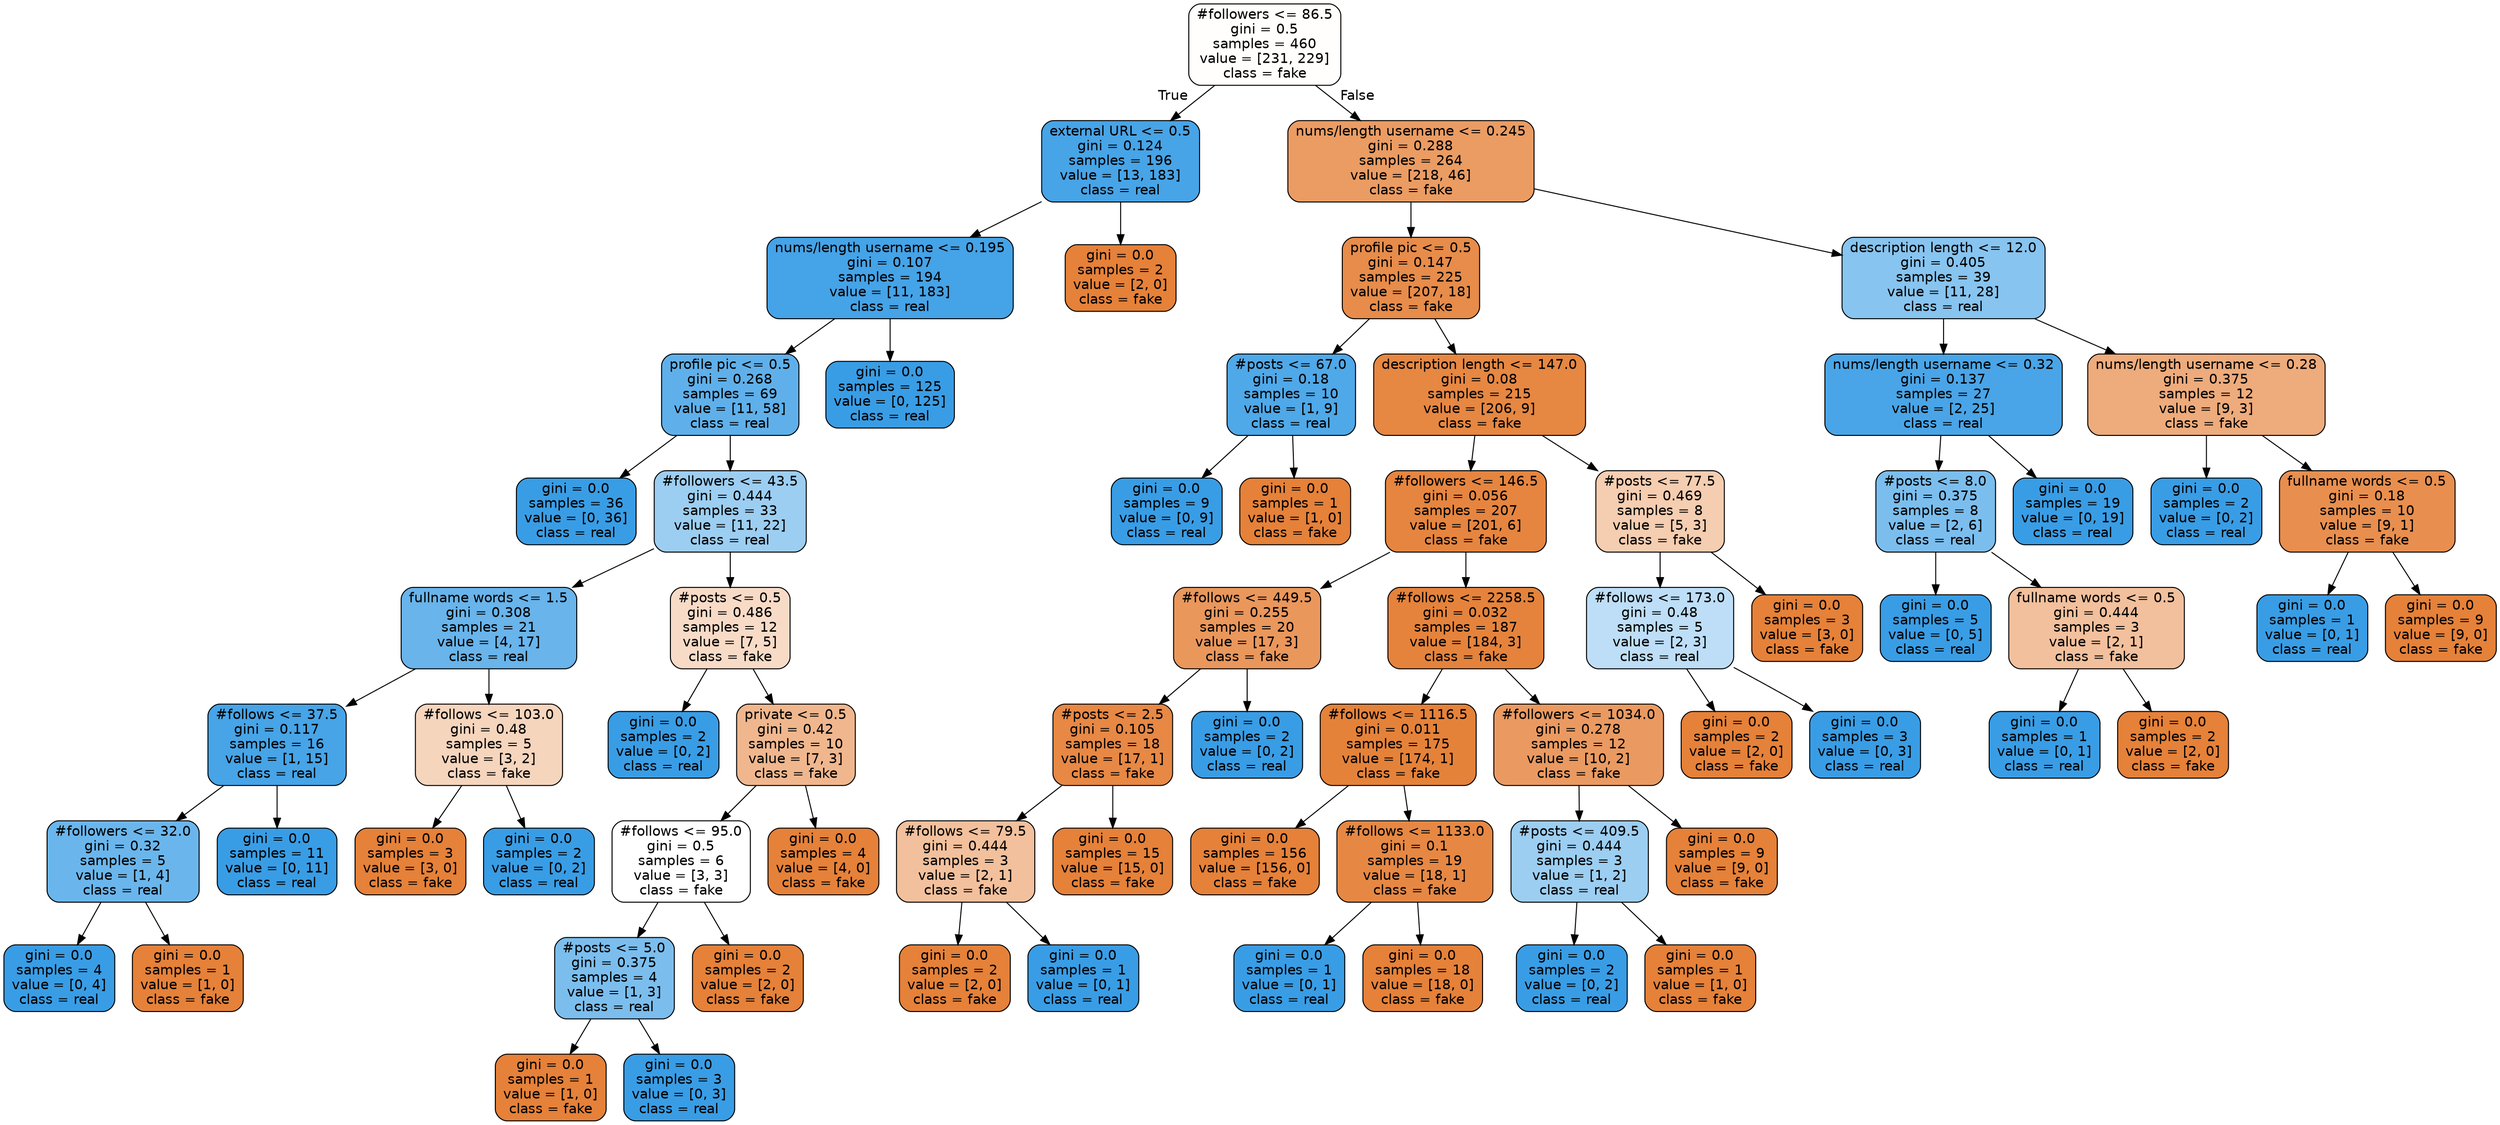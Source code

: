 digraph Tree {
node [shape=box, style="filled, rounded", color="black", fontname="helvetica"] ;
edge [fontname="helvetica"] ;
0 [label="#followers <= 86.5\ngini = 0.5\nsamples = 460\nvalue = [231, 229]\nclass = fake", fillcolor="#fffefd"] ;
1 [label="external URL <= 0.5\ngini = 0.124\nsamples = 196\nvalue = [13, 183]\nclass = real", fillcolor="#47a4e7"] ;
0 -> 1 [labeldistance=2.5, labelangle=45, headlabel="True"] ;
2 [label="nums/length username <= 0.195\ngini = 0.107\nsamples = 194\nvalue = [11, 183]\nclass = real", fillcolor="#45a3e7"] ;
1 -> 2 ;
3 [label="profile pic <= 0.5\ngini = 0.268\nsamples = 69\nvalue = [11, 58]\nclass = real", fillcolor="#5fb0ea"] ;
2 -> 3 ;
4 [label="gini = 0.0\nsamples = 36\nvalue = [0, 36]\nclass = real", fillcolor="#399de5"] ;
3 -> 4 ;
5 [label="#followers <= 43.5\ngini = 0.444\nsamples = 33\nvalue = [11, 22]\nclass = real", fillcolor="#9ccef2"] ;
3 -> 5 ;
6 [label="fullname words <= 1.5\ngini = 0.308\nsamples = 21\nvalue = [4, 17]\nclass = real", fillcolor="#68b4eb"] ;
5 -> 6 ;
7 [label="#follows <= 37.5\ngini = 0.117\nsamples = 16\nvalue = [1, 15]\nclass = real", fillcolor="#46a4e7"] ;
6 -> 7 ;
8 [label="#followers <= 32.0\ngini = 0.32\nsamples = 5\nvalue = [1, 4]\nclass = real", fillcolor="#6ab6ec"] ;
7 -> 8 ;
9 [label="gini = 0.0\nsamples = 4\nvalue = [0, 4]\nclass = real", fillcolor="#399de5"] ;
8 -> 9 ;
10 [label="gini = 0.0\nsamples = 1\nvalue = [1, 0]\nclass = fake", fillcolor="#e58139"] ;
8 -> 10 ;
11 [label="gini = 0.0\nsamples = 11\nvalue = [0, 11]\nclass = real", fillcolor="#399de5"] ;
7 -> 11 ;
12 [label="#follows <= 103.0\ngini = 0.48\nsamples = 5\nvalue = [3, 2]\nclass = fake", fillcolor="#f6d5bd"] ;
6 -> 12 ;
13 [label="gini = 0.0\nsamples = 3\nvalue = [3, 0]\nclass = fake", fillcolor="#e58139"] ;
12 -> 13 ;
14 [label="gini = 0.0\nsamples = 2\nvalue = [0, 2]\nclass = real", fillcolor="#399de5"] ;
12 -> 14 ;
15 [label="#posts <= 0.5\ngini = 0.486\nsamples = 12\nvalue = [7, 5]\nclass = fake", fillcolor="#f8dbc6"] ;
5 -> 15 ;
16 [label="gini = 0.0\nsamples = 2\nvalue = [0, 2]\nclass = real", fillcolor="#399de5"] ;
15 -> 16 ;
17 [label="private <= 0.5\ngini = 0.42\nsamples = 10\nvalue = [7, 3]\nclass = fake", fillcolor="#f0b78e"] ;
15 -> 17 ;
18 [label="#follows <= 95.0\ngini = 0.5\nsamples = 6\nvalue = [3, 3]\nclass = fake", fillcolor="#ffffff"] ;
17 -> 18 ;
19 [label="#posts <= 5.0\ngini = 0.375\nsamples = 4\nvalue = [1, 3]\nclass = real", fillcolor="#7bbeee"] ;
18 -> 19 ;
20 [label="gini = 0.0\nsamples = 1\nvalue = [1, 0]\nclass = fake", fillcolor="#e58139"] ;
19 -> 20 ;
21 [label="gini = 0.0\nsamples = 3\nvalue = [0, 3]\nclass = real", fillcolor="#399de5"] ;
19 -> 21 ;
22 [label="gini = 0.0\nsamples = 2\nvalue = [2, 0]\nclass = fake", fillcolor="#e58139"] ;
18 -> 22 ;
23 [label="gini = 0.0\nsamples = 4\nvalue = [4, 0]\nclass = fake", fillcolor="#e58139"] ;
17 -> 23 ;
24 [label="gini = 0.0\nsamples = 125\nvalue = [0, 125]\nclass = real", fillcolor="#399de5"] ;
2 -> 24 ;
25 [label="gini = 0.0\nsamples = 2\nvalue = [2, 0]\nclass = fake", fillcolor="#e58139"] ;
1 -> 25 ;
26 [label="nums/length username <= 0.245\ngini = 0.288\nsamples = 264\nvalue = [218, 46]\nclass = fake", fillcolor="#ea9c63"] ;
0 -> 26 [labeldistance=2.5, labelangle=-45, headlabel="False"] ;
27 [label="profile pic <= 0.5\ngini = 0.147\nsamples = 225\nvalue = [207, 18]\nclass = fake", fillcolor="#e78c4a"] ;
26 -> 27 ;
28 [label="#posts <= 67.0\ngini = 0.18\nsamples = 10\nvalue = [1, 9]\nclass = real", fillcolor="#4fa8e8"] ;
27 -> 28 ;
29 [label="gini = 0.0\nsamples = 9\nvalue = [0, 9]\nclass = real", fillcolor="#399de5"] ;
28 -> 29 ;
30 [label="gini = 0.0\nsamples = 1\nvalue = [1, 0]\nclass = fake", fillcolor="#e58139"] ;
28 -> 30 ;
31 [label="description length <= 147.0\ngini = 0.08\nsamples = 215\nvalue = [206, 9]\nclass = fake", fillcolor="#e68742"] ;
27 -> 31 ;
32 [label="#followers <= 146.5\ngini = 0.056\nsamples = 207\nvalue = [201, 6]\nclass = fake", fillcolor="#e6853f"] ;
31 -> 32 ;
33 [label="#follows <= 449.5\ngini = 0.255\nsamples = 20\nvalue = [17, 3]\nclass = fake", fillcolor="#ea975c"] ;
32 -> 33 ;
34 [label="#posts <= 2.5\ngini = 0.105\nsamples = 18\nvalue = [17, 1]\nclass = fake", fillcolor="#e78845"] ;
33 -> 34 ;
35 [label="#follows <= 79.5\ngini = 0.444\nsamples = 3\nvalue = [2, 1]\nclass = fake", fillcolor="#f2c09c"] ;
34 -> 35 ;
36 [label="gini = 0.0\nsamples = 2\nvalue = [2, 0]\nclass = fake", fillcolor="#e58139"] ;
35 -> 36 ;
37 [label="gini = 0.0\nsamples = 1\nvalue = [0, 1]\nclass = real", fillcolor="#399de5"] ;
35 -> 37 ;
38 [label="gini = 0.0\nsamples = 15\nvalue = [15, 0]\nclass = fake", fillcolor="#e58139"] ;
34 -> 38 ;
39 [label="gini = 0.0\nsamples = 2\nvalue = [0, 2]\nclass = real", fillcolor="#399de5"] ;
33 -> 39 ;
40 [label="#follows <= 2258.5\ngini = 0.032\nsamples = 187\nvalue = [184, 3]\nclass = fake", fillcolor="#e5833c"] ;
32 -> 40 ;
41 [label="#follows <= 1116.5\ngini = 0.011\nsamples = 175\nvalue = [174, 1]\nclass = fake", fillcolor="#e5823a"] ;
40 -> 41 ;
42 [label="gini = 0.0\nsamples = 156\nvalue = [156, 0]\nclass = fake", fillcolor="#e58139"] ;
41 -> 42 ;
43 [label="#follows <= 1133.0\ngini = 0.1\nsamples = 19\nvalue = [18, 1]\nclass = fake", fillcolor="#e68844"] ;
41 -> 43 ;
44 [label="gini = 0.0\nsamples = 1\nvalue = [0, 1]\nclass = real", fillcolor="#399de5"] ;
43 -> 44 ;
45 [label="gini = 0.0\nsamples = 18\nvalue = [18, 0]\nclass = fake", fillcolor="#e58139"] ;
43 -> 45 ;
46 [label="#followers <= 1034.0\ngini = 0.278\nsamples = 12\nvalue = [10, 2]\nclass = fake", fillcolor="#ea9a61"] ;
40 -> 46 ;
47 [label="#posts <= 409.5\ngini = 0.444\nsamples = 3\nvalue = [1, 2]\nclass = real", fillcolor="#9ccef2"] ;
46 -> 47 ;
48 [label="gini = 0.0\nsamples = 2\nvalue = [0, 2]\nclass = real", fillcolor="#399de5"] ;
47 -> 48 ;
49 [label="gini = 0.0\nsamples = 1\nvalue = [1, 0]\nclass = fake", fillcolor="#e58139"] ;
47 -> 49 ;
50 [label="gini = 0.0\nsamples = 9\nvalue = [9, 0]\nclass = fake", fillcolor="#e58139"] ;
46 -> 50 ;
51 [label="#posts <= 77.5\ngini = 0.469\nsamples = 8\nvalue = [5, 3]\nclass = fake", fillcolor="#f5cdb0"] ;
31 -> 51 ;
52 [label="#follows <= 173.0\ngini = 0.48\nsamples = 5\nvalue = [2, 3]\nclass = real", fillcolor="#bddef6"] ;
51 -> 52 ;
53 [label="gini = 0.0\nsamples = 2\nvalue = [2, 0]\nclass = fake", fillcolor="#e58139"] ;
52 -> 53 ;
54 [label="gini = 0.0\nsamples = 3\nvalue = [0, 3]\nclass = real", fillcolor="#399de5"] ;
52 -> 54 ;
55 [label="gini = 0.0\nsamples = 3\nvalue = [3, 0]\nclass = fake", fillcolor="#e58139"] ;
51 -> 55 ;
56 [label="description length <= 12.0\ngini = 0.405\nsamples = 39\nvalue = [11, 28]\nclass = real", fillcolor="#87c4ef"] ;
26 -> 56 ;
57 [label="nums/length username <= 0.32\ngini = 0.137\nsamples = 27\nvalue = [2, 25]\nclass = real", fillcolor="#49a5e7"] ;
56 -> 57 ;
58 [label="#posts <= 8.0\ngini = 0.375\nsamples = 8\nvalue = [2, 6]\nclass = real", fillcolor="#7bbeee"] ;
57 -> 58 ;
59 [label="gini = 0.0\nsamples = 5\nvalue = [0, 5]\nclass = real", fillcolor="#399de5"] ;
58 -> 59 ;
60 [label="fullname words <= 0.5\ngini = 0.444\nsamples = 3\nvalue = [2, 1]\nclass = fake", fillcolor="#f2c09c"] ;
58 -> 60 ;
61 [label="gini = 0.0\nsamples = 1\nvalue = [0, 1]\nclass = real", fillcolor="#399de5"] ;
60 -> 61 ;
62 [label="gini = 0.0\nsamples = 2\nvalue = [2, 0]\nclass = fake", fillcolor="#e58139"] ;
60 -> 62 ;
63 [label="gini = 0.0\nsamples = 19\nvalue = [0, 19]\nclass = real", fillcolor="#399de5"] ;
57 -> 63 ;
64 [label="nums/length username <= 0.28\ngini = 0.375\nsamples = 12\nvalue = [9, 3]\nclass = fake", fillcolor="#eeab7b"] ;
56 -> 64 ;
65 [label="gini = 0.0\nsamples = 2\nvalue = [0, 2]\nclass = real", fillcolor="#399de5"] ;
64 -> 65 ;
66 [label="fullname words <= 0.5\ngini = 0.18\nsamples = 10\nvalue = [9, 1]\nclass = fake", fillcolor="#e88f4f"] ;
64 -> 66 ;
67 [label="gini = 0.0\nsamples = 1\nvalue = [0, 1]\nclass = real", fillcolor="#399de5"] ;
66 -> 67 ;
68 [label="gini = 0.0\nsamples = 9\nvalue = [9, 0]\nclass = fake", fillcolor="#e58139"] ;
66 -> 68 ;
}